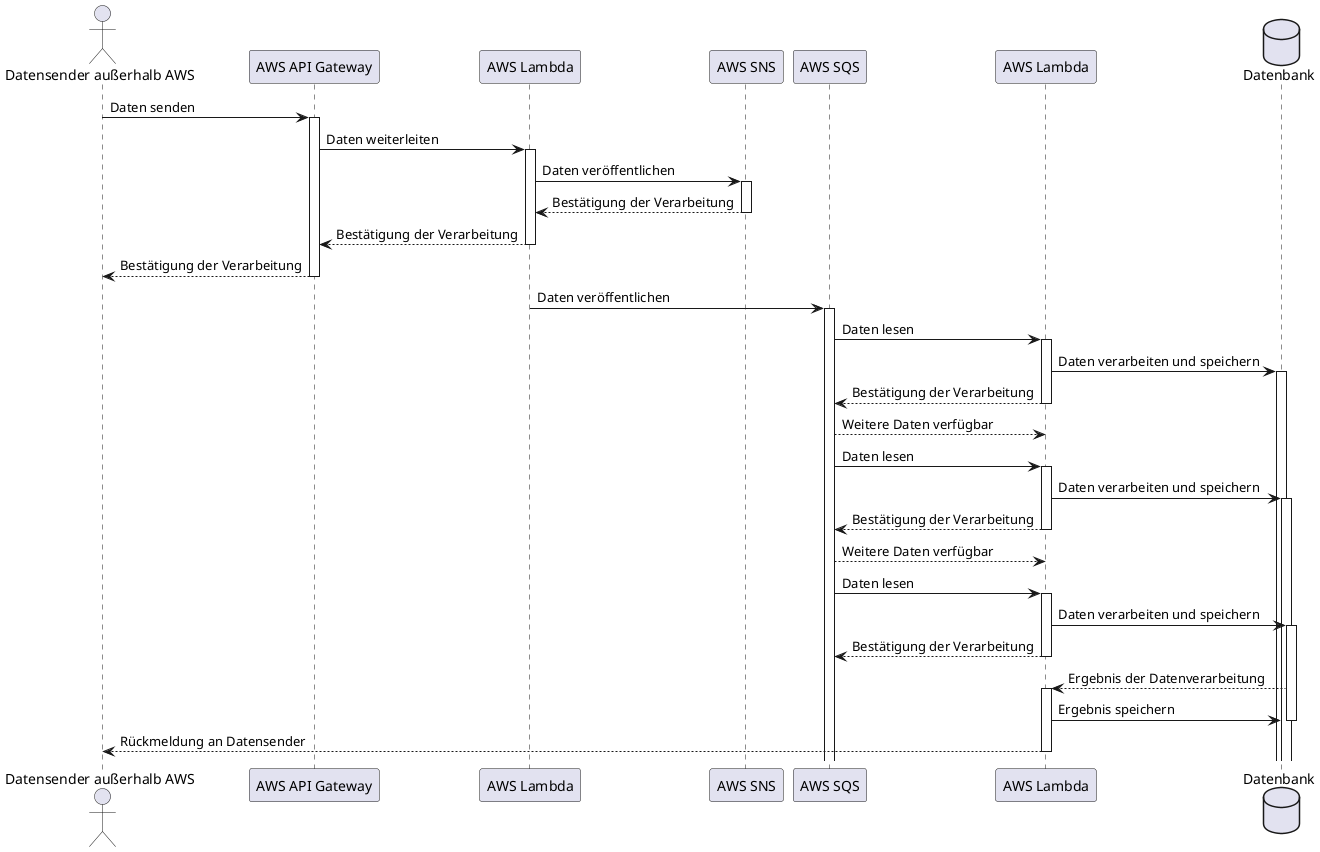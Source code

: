 @startuml
actor "Datensender außerhalb AWS" as Sender
participant "AWS API Gateway" as APIGateway
participant "AWS Lambda" as Lambda1
participant "AWS SNS" as SNS
participant "AWS SQS" as SQS
participant "AWS Lambda" as Lambda2
database "Datenbank" as DB

Sender -> APIGateway: Daten senden
activate APIGateway

APIGateway -> Lambda1: Daten weiterleiten
activate Lambda1

Lambda1 -> SNS: Daten veröffentlichen
activate SNS

SNS --> Lambda1: Bestätigung der Verarbeitung
deactivate SNS

Lambda1 --> APIGateway: Bestätigung der Verarbeitung
deactivate Lambda1

APIGateway --> Sender: Bestätigung der Verarbeitung
deactivate APIGateway

Lambda1 -> SQS: Daten veröffentlichen
activate SQS

SQS -> Lambda2: Daten lesen
activate Lambda2

Lambda2 -> DB: Daten verarbeiten und speichern
activate DB

Lambda2 --> SQS: Bestätigung der Verarbeitung
deactivate Lambda2

SQS --> Lambda2: Weitere Daten verfügbar
SQS -> Lambda2: Daten lesen
activate Lambda2

Lambda2 -> DB: Daten verarbeiten und speichern
activate DB

Lambda2 --> SQS: Bestätigung der Verarbeitung
deactivate Lambda2

SQS --> Lambda2: Weitere Daten verfügbar
SQS -> Lambda2: Daten lesen
activate Lambda2

Lambda2 -> DB: Daten verarbeiten und speichern
activate DB

Lambda2 --> SQS: Bestätigung der Verarbeitung
deactivate Lambda2

DB --> Lambda2: Ergebnis der Datenverarbeitung
activate Lambda2

Lambda2 -> DB: Ergebnis speichern
deactivate DB

Lambda2 --> Sender: Rückmeldung an Datensender
deactivate Lambda2

@enduml
